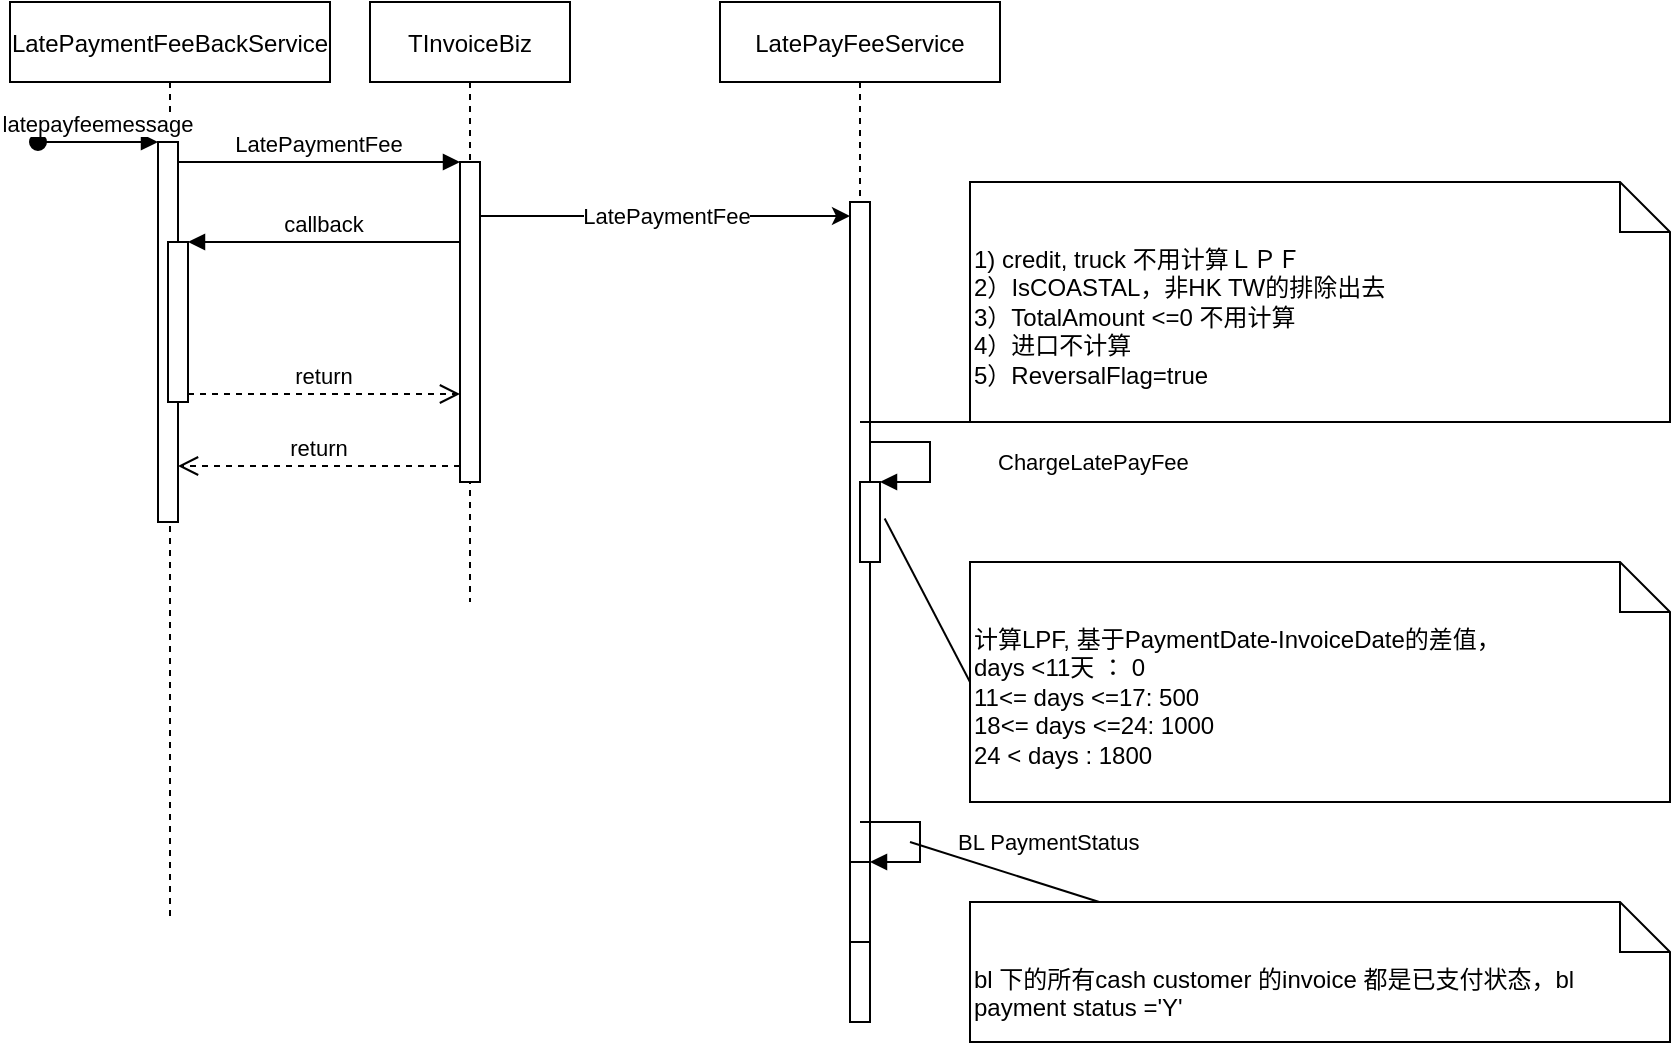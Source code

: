 <mxfile version="20.6.0" type="github">
  <diagram id="kgpKYQtTHZ0yAKxKKP6v" name="Page-1">
    <mxGraphModel dx="1182" dy="754" grid="0" gridSize="10" guides="1" tooltips="1" connect="1" arrows="1" fold="1" page="0" pageScale="1" pageWidth="850" pageHeight="1100" math="0" shadow="0">
      <root>
        <mxCell id="0" />
        <mxCell id="1" parent="0" />
        <mxCell id="3nuBFxr9cyL0pnOWT2aG-1" value="LatePaymentFeeBackService" style="shape=umlLifeline;perimeter=lifelinePerimeter;container=1;collapsible=0;recursiveResize=0;rounded=0;shadow=0;strokeWidth=1;" parent="1" vertex="1">
          <mxGeometry x="120" y="80" width="160" height="460" as="geometry" />
        </mxCell>
        <mxCell id="3nuBFxr9cyL0pnOWT2aG-2" value="" style="points=[];perimeter=orthogonalPerimeter;rounded=0;shadow=0;strokeWidth=1;" parent="3nuBFxr9cyL0pnOWT2aG-1" vertex="1">
          <mxGeometry x="74" y="70" width="10" height="190" as="geometry" />
        </mxCell>
        <mxCell id="3nuBFxr9cyL0pnOWT2aG-3" value="latepayfeemessage" style="verticalAlign=bottom;startArrow=oval;endArrow=block;startSize=8;shadow=0;strokeWidth=1;" parent="3nuBFxr9cyL0pnOWT2aG-1" target="3nuBFxr9cyL0pnOWT2aG-2" edge="1">
          <mxGeometry relative="1" as="geometry">
            <mxPoint x="14" y="70" as="sourcePoint" />
          </mxGeometry>
        </mxCell>
        <mxCell id="3nuBFxr9cyL0pnOWT2aG-4" value="" style="points=[];perimeter=orthogonalPerimeter;rounded=0;shadow=0;strokeWidth=1;" parent="3nuBFxr9cyL0pnOWT2aG-1" vertex="1">
          <mxGeometry x="79" y="120" width="10" height="80" as="geometry" />
        </mxCell>
        <mxCell id="OIq51NGMrM5ldZGcO8og-20" value="" style="endArrow=none;html=1;rounded=0;" edge="1" parent="3nuBFxr9cyL0pnOWT2aG-1" target="OIq51NGMrM5ldZGcO8og-19">
          <mxGeometry width="50" height="50" relative="1" as="geometry">
            <mxPoint x="450" y="420" as="sourcePoint" />
            <mxPoint x="100" y="340" as="targetPoint" />
          </mxGeometry>
        </mxCell>
        <mxCell id="3nuBFxr9cyL0pnOWT2aG-5" value="TInvoiceBiz" style="shape=umlLifeline;perimeter=lifelinePerimeter;container=1;collapsible=0;recursiveResize=0;rounded=0;shadow=0;strokeWidth=1;" parent="1" vertex="1">
          <mxGeometry x="300" y="80" width="100" height="300" as="geometry" />
        </mxCell>
        <mxCell id="3nuBFxr9cyL0pnOWT2aG-6" value="" style="points=[];perimeter=orthogonalPerimeter;rounded=0;shadow=0;strokeWidth=1;" parent="3nuBFxr9cyL0pnOWT2aG-5" vertex="1">
          <mxGeometry x="45" y="80" width="10" height="160" as="geometry" />
        </mxCell>
        <mxCell id="3nuBFxr9cyL0pnOWT2aG-7" value="return" style="verticalAlign=bottom;endArrow=open;dashed=1;endSize=8;exitX=0;exitY=0.95;shadow=0;strokeWidth=1;" parent="1" source="3nuBFxr9cyL0pnOWT2aG-6" target="3nuBFxr9cyL0pnOWT2aG-2" edge="1">
          <mxGeometry relative="1" as="geometry">
            <mxPoint x="275" y="236" as="targetPoint" />
          </mxGeometry>
        </mxCell>
        <mxCell id="3nuBFxr9cyL0pnOWT2aG-8" value="LatePaymentFee" style="verticalAlign=bottom;endArrow=block;entryX=0;entryY=0;shadow=0;strokeWidth=1;" parent="1" source="3nuBFxr9cyL0pnOWT2aG-2" target="3nuBFxr9cyL0pnOWT2aG-6" edge="1">
          <mxGeometry relative="1" as="geometry">
            <mxPoint x="275" y="160" as="sourcePoint" />
          </mxGeometry>
        </mxCell>
        <mxCell id="3nuBFxr9cyL0pnOWT2aG-9" value="callback" style="verticalAlign=bottom;endArrow=block;entryX=1;entryY=0;shadow=0;strokeWidth=1;" parent="1" source="3nuBFxr9cyL0pnOWT2aG-6" target="3nuBFxr9cyL0pnOWT2aG-4" edge="1">
          <mxGeometry relative="1" as="geometry">
            <mxPoint x="240" y="200" as="sourcePoint" />
          </mxGeometry>
        </mxCell>
        <mxCell id="3nuBFxr9cyL0pnOWT2aG-10" value="return" style="verticalAlign=bottom;endArrow=open;dashed=1;endSize=8;exitX=1;exitY=0.95;shadow=0;strokeWidth=1;" parent="1" source="3nuBFxr9cyL0pnOWT2aG-4" target="3nuBFxr9cyL0pnOWT2aG-6" edge="1">
          <mxGeometry relative="1" as="geometry">
            <mxPoint x="240" y="257" as="targetPoint" />
          </mxGeometry>
        </mxCell>
        <mxCell id="OIq51NGMrM5ldZGcO8og-2" value="LatePayFeeService" style="shape=umlLifeline;perimeter=lifelinePerimeter;container=1;collapsible=0;recursiveResize=0;rounded=0;shadow=0;strokeWidth=1;" vertex="1" parent="1">
          <mxGeometry x="475" y="80" width="140" height="510" as="geometry" />
        </mxCell>
        <mxCell id="OIq51NGMrM5ldZGcO8og-3" value="" style="points=[];perimeter=orthogonalPerimeter;rounded=0;shadow=0;strokeWidth=1;" vertex="1" parent="OIq51NGMrM5ldZGcO8og-2">
          <mxGeometry x="65" y="100" width="10" height="410" as="geometry" />
        </mxCell>
        <mxCell id="OIq51NGMrM5ldZGcO8og-14" value="" style="html=1;points=[];perimeter=orthogonalPerimeter;" vertex="1" parent="OIq51NGMrM5ldZGcO8og-2">
          <mxGeometry x="70" y="240" width="10" height="40" as="geometry" />
        </mxCell>
        <mxCell id="OIq51NGMrM5ldZGcO8og-15" value="ChargeLatePayFee" style="edgeStyle=orthogonalEdgeStyle;html=1;align=left;spacingLeft=2;endArrow=block;rounded=0;entryX=1;entryY=0;" edge="1" target="OIq51NGMrM5ldZGcO8og-14" parent="OIq51NGMrM5ldZGcO8og-2">
          <mxGeometry x="0.067" y="30" relative="1" as="geometry">
            <mxPoint x="75" y="220" as="sourcePoint" />
            <Array as="points">
              <mxPoint x="105" y="220" />
            </Array>
            <mxPoint as="offset" />
          </mxGeometry>
        </mxCell>
        <mxCell id="OIq51NGMrM5ldZGcO8og-17" value="" style="html=1;points=[];perimeter=orthogonalPerimeter;" vertex="1" parent="OIq51NGMrM5ldZGcO8og-2">
          <mxGeometry x="65" y="430" width="10" height="40" as="geometry" />
        </mxCell>
        <mxCell id="OIq51NGMrM5ldZGcO8og-18" value="BL PaymentStatus" style="edgeStyle=orthogonalEdgeStyle;html=1;align=left;spacingLeft=2;endArrow=block;rounded=0;entryX=1;entryY=0;" edge="1" target="OIq51NGMrM5ldZGcO8og-17" parent="OIq51NGMrM5ldZGcO8og-2">
          <mxGeometry x="0.067" y="15" relative="1" as="geometry">
            <mxPoint x="70" y="410" as="sourcePoint" />
            <Array as="points">
              <mxPoint x="100" y="410" />
            </Array>
            <mxPoint as="offset" />
          </mxGeometry>
        </mxCell>
        <mxCell id="OIq51NGMrM5ldZGcO8og-6" value="LatePaymentFee" style="edgeStyle=orthogonalEdgeStyle;rounded=0;orthogonalLoop=1;jettySize=auto;html=1;" edge="1" parent="1">
          <mxGeometry relative="1" as="geometry">
            <mxPoint x="355" y="187" as="sourcePoint" />
            <mxPoint x="540" y="187" as="targetPoint" />
            <Array as="points">
              <mxPoint x="480" y="187" />
              <mxPoint x="480" y="187" />
            </Array>
          </mxGeometry>
        </mxCell>
        <mxCell id="OIq51NGMrM5ldZGcO8og-9" value="&lt;div style=&quot;&quot;&gt;&lt;span style=&quot;background-color: initial;&quot;&gt;1) credit, truck 不用计算ＬＰＦ&lt;/span&gt;&lt;/div&gt;&lt;div style=&quot;&quot;&gt;&lt;span style=&quot;background-color: initial;&quot;&gt;2）&lt;/span&gt;&lt;span style=&quot;background-color: initial;&quot;&gt;IsCOASTAL，&lt;/span&gt;&lt;span style=&quot;background-color: initial;&quot;&gt;非HK TW的排除出去&lt;/span&gt;&lt;/div&gt;&lt;div style=&quot;&quot;&gt;3）TotalAmount &amp;lt;=0 不用计算&lt;/div&gt;&lt;div style=&quot;&quot;&gt;4）进口不计算&lt;/div&gt;&lt;div style=&quot;&quot;&gt;5）ReversalFlag=true&lt;/div&gt;&lt;div style=&quot;&quot;&gt;&lt;br&gt;&lt;/div&gt;" style="shape=note2;boundedLbl=1;whiteSpace=wrap;html=1;size=25;verticalAlign=top;align=left;" vertex="1" parent="1">
          <mxGeometry x="600" y="170" width="350" height="120" as="geometry" />
        </mxCell>
        <mxCell id="OIq51NGMrM5ldZGcO8og-11" value="" style="endArrow=none;html=1;rounded=0;" edge="1" parent="1" source="OIq51NGMrM5ldZGcO8og-2" target="OIq51NGMrM5ldZGcO8og-9">
          <mxGeometry width="50" height="50" relative="1" as="geometry">
            <mxPoint x="400" y="410" as="sourcePoint" />
            <mxPoint x="450" y="360" as="targetPoint" />
          </mxGeometry>
        </mxCell>
        <mxCell id="OIq51NGMrM5ldZGcO8og-13" value="&lt;div style=&quot;&quot;&gt;计算LPF, 基于PaymentDate-InvoiceDate的差值，&lt;/div&gt;&lt;div style=&quot;&quot;&gt;days &amp;lt;11天 ： 0&lt;/div&gt;&lt;div style=&quot;&quot;&gt;11&amp;lt;= days &amp;lt;=17: 500&lt;/div&gt;&lt;div style=&quot;&quot;&gt;18&amp;lt;= days &amp;lt;=24: 1000&lt;/div&gt;&lt;div style=&quot;&quot;&gt;24 &amp;lt; days : 1800&lt;/div&gt;&lt;div style=&quot;&quot;&gt;&lt;br&gt;&lt;/div&gt;" style="shape=note2;boundedLbl=1;whiteSpace=wrap;html=1;size=25;verticalAlign=top;align=left;" vertex="1" parent="1">
          <mxGeometry x="600" y="360" width="350" height="120" as="geometry" />
        </mxCell>
        <mxCell id="OIq51NGMrM5ldZGcO8og-16" value="" style="endArrow=none;html=1;rounded=0;entryX=0;entryY=0.5;entryDx=0;entryDy=0;entryPerimeter=0;exitX=1.733;exitY=0.386;exitDx=0;exitDy=0;exitPerimeter=0;" edge="1" parent="1" source="OIq51NGMrM5ldZGcO8og-3" target="OIq51NGMrM5ldZGcO8og-13">
          <mxGeometry width="50" height="50" relative="1" as="geometry">
            <mxPoint x="400" y="410" as="sourcePoint" />
            <mxPoint x="450" y="360" as="targetPoint" />
          </mxGeometry>
        </mxCell>
        <mxCell id="OIq51NGMrM5ldZGcO8og-19" value="&lt;div style=&quot;&quot;&gt;bl 下的所有cash customer 的invoice 都是已支付状态，bl payment status =&#39;Y&#39;&lt;/div&gt;" style="shape=note2;boundedLbl=1;whiteSpace=wrap;html=1;size=25;verticalAlign=top;align=left;" vertex="1" parent="1">
          <mxGeometry x="600" y="530" width="350" height="70" as="geometry" />
        </mxCell>
      </root>
    </mxGraphModel>
  </diagram>
</mxfile>
